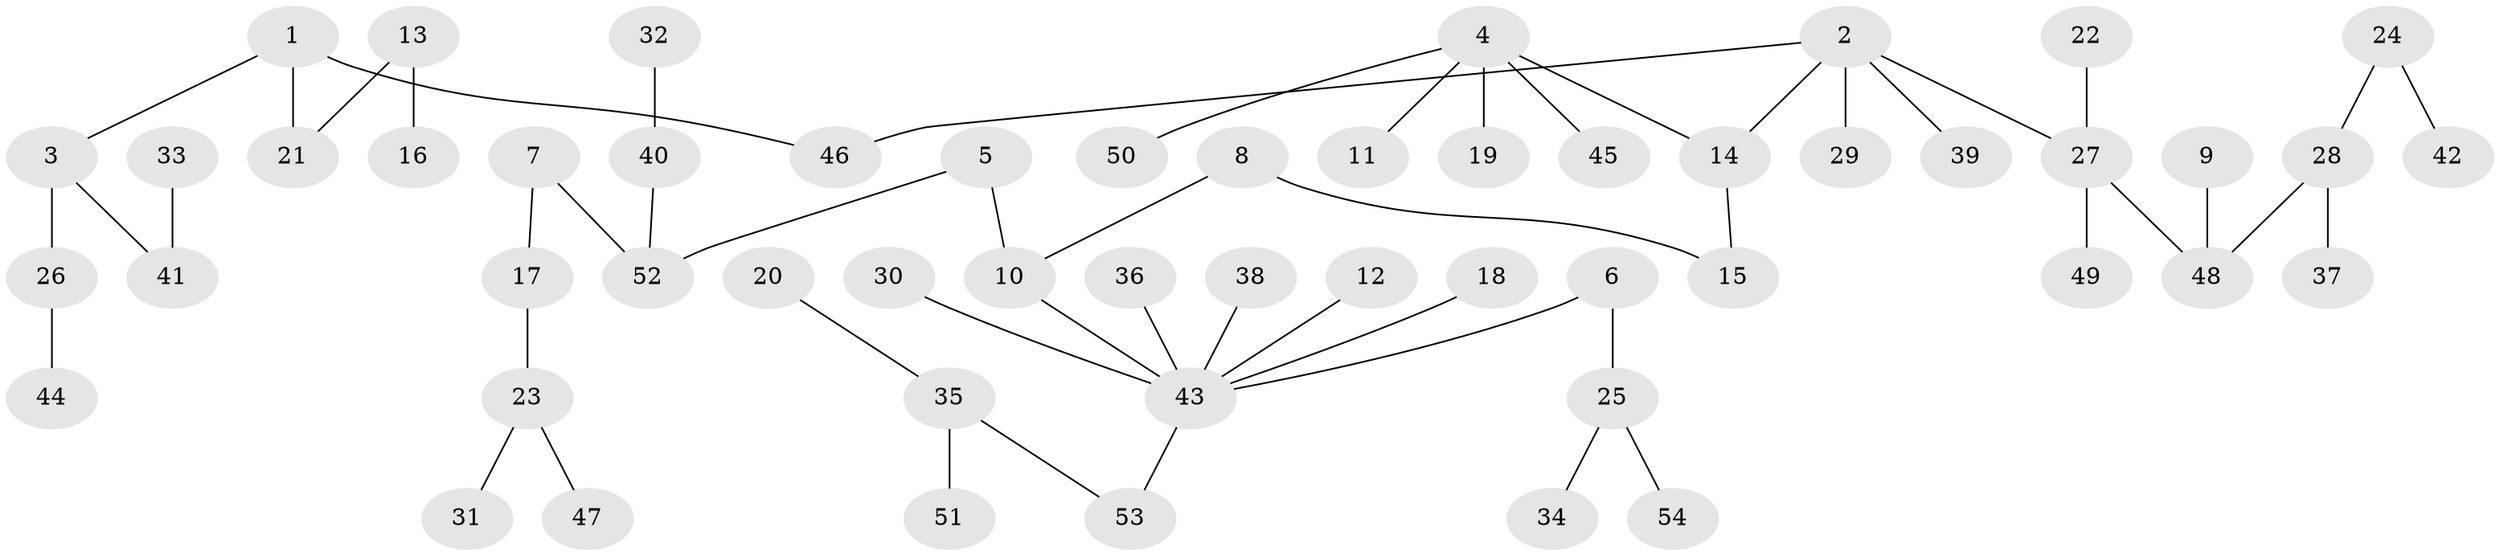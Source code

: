 // original degree distribution, {4: 0.08411214953271028, 3: 0.1308411214953271, 6: 0.018691588785046728, 5: 0.028037383177570093, 10: 0.009345794392523364, 1: 0.5514018691588785, 2: 0.17757009345794392}
// Generated by graph-tools (version 1.1) at 2025/02/03/09/25 03:02:22]
// undirected, 54 vertices, 53 edges
graph export_dot {
graph [start="1"]
  node [color=gray90,style=filled];
  1;
  2;
  3;
  4;
  5;
  6;
  7;
  8;
  9;
  10;
  11;
  12;
  13;
  14;
  15;
  16;
  17;
  18;
  19;
  20;
  21;
  22;
  23;
  24;
  25;
  26;
  27;
  28;
  29;
  30;
  31;
  32;
  33;
  34;
  35;
  36;
  37;
  38;
  39;
  40;
  41;
  42;
  43;
  44;
  45;
  46;
  47;
  48;
  49;
  50;
  51;
  52;
  53;
  54;
  1 -- 3 [weight=1.0];
  1 -- 21 [weight=1.0];
  1 -- 46 [weight=1.0];
  2 -- 14 [weight=1.0];
  2 -- 27 [weight=1.0];
  2 -- 29 [weight=1.0];
  2 -- 39 [weight=1.0];
  2 -- 46 [weight=1.0];
  3 -- 26 [weight=1.0];
  3 -- 41 [weight=1.0];
  4 -- 11 [weight=1.0];
  4 -- 14 [weight=1.0];
  4 -- 19 [weight=1.0];
  4 -- 45 [weight=1.0];
  4 -- 50 [weight=1.0];
  5 -- 10 [weight=1.0];
  5 -- 52 [weight=1.0];
  6 -- 25 [weight=1.0];
  6 -- 43 [weight=1.0];
  7 -- 17 [weight=1.0];
  7 -- 52 [weight=1.0];
  8 -- 10 [weight=1.0];
  8 -- 15 [weight=1.0];
  9 -- 48 [weight=1.0];
  10 -- 43 [weight=1.0];
  12 -- 43 [weight=1.0];
  13 -- 16 [weight=1.0];
  13 -- 21 [weight=1.0];
  14 -- 15 [weight=1.0];
  17 -- 23 [weight=1.0];
  18 -- 43 [weight=1.0];
  20 -- 35 [weight=1.0];
  22 -- 27 [weight=1.0];
  23 -- 31 [weight=1.0];
  23 -- 47 [weight=1.0];
  24 -- 28 [weight=1.0];
  24 -- 42 [weight=1.0];
  25 -- 34 [weight=1.0];
  25 -- 54 [weight=1.0];
  26 -- 44 [weight=1.0];
  27 -- 48 [weight=1.0];
  27 -- 49 [weight=1.0];
  28 -- 37 [weight=1.0];
  28 -- 48 [weight=1.0];
  30 -- 43 [weight=1.0];
  32 -- 40 [weight=1.0];
  33 -- 41 [weight=1.0];
  35 -- 51 [weight=1.0];
  35 -- 53 [weight=1.0];
  36 -- 43 [weight=1.0];
  38 -- 43 [weight=1.0];
  40 -- 52 [weight=1.0];
  43 -- 53 [weight=1.0];
}
